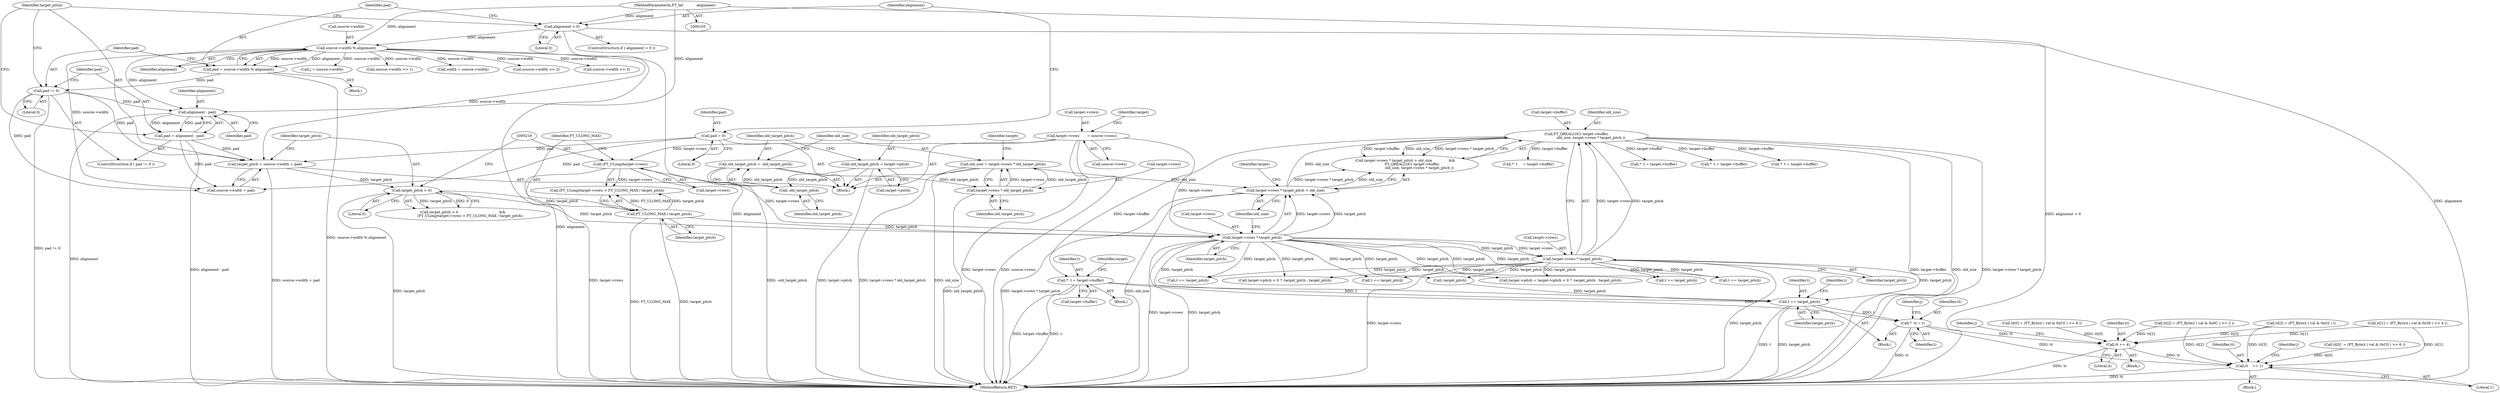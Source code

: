 digraph "0_savannah_b3500af717010137046ec4076d1e1c0641e33727@pointer" {
"1000548" [label="(Call,*  t = target->buffer)"];
"1000238" [label="(Call,FT_QREALLOC( target->buffer,\n                          old_size, target->rows * target_pitch ))"];
"1000231" [label="(Call,target->rows * target_pitch > old_size)"];
"1000232" [label="(Call,target->rows * target_pitch)"];
"1000167" [label="(Call,target->rows       = source->rows)"];
"1000218" [label="(Call,(FT_ULong)target->rows)"];
"1000223" [label="(Call,FT_ULONG_MAX / target_pitch)"];
"1000214" [label="(Call,target_pitch > 0)"];
"1000205" [label="(Call,target_pitch = source->width + pad)"];
"1000191" [label="(Call,source->width % alignment)"];
"1000185" [label="(Call,alignment > 0)"];
"1000109" [label="(MethodParameterIn,FT_Int            alignment)"];
"1000181" [label="(Call,pad = 0)"];
"1000200" [label="(Call,pad = alignment - pad)"];
"1000202" [label="(Call,alignment - pad)"];
"1000197" [label="(Call,pad != 0)"];
"1000189" [label="(Call,pad = source->width % alignment)"];
"1000155" [label="(Call,old_size = target->rows * old_target_pitch)"];
"1000157" [label="(Call,target->rows * old_target_pitch)"];
"1000151" [label="(Call,old_target_pitch = -old_target_pitch)"];
"1000153" [label="(Call,-old_target_pitch)"];
"1000146" [label="(Call,old_target_pitch = target->pitch)"];
"1000243" [label="(Call,target->rows * target_pitch)"];
"1000576" [label="(Call,*  tt = t)"];
"1000645" [label="(Call,tt += 4)"];
"1000687" [label="(Call,tt    += 1)"];
"1000693" [label="(Call,t += target_pitch)"];
"1000205" [label="(Call,target_pitch = source->width + pad)"];
"1000142" [label="(Block,)"];
"1000592" [label="(Identifier,j)"];
"1000148" [label="(Call,target->pitch)"];
"1000600" [label="(Call,tt[0] = (FT_Byte)( ( val & 0xC0 ) >> 6 ))"];
"1000195" [label="(Identifier,alignment)"];
"1000570" [label="(Block,)"];
"1000217" [label="(Call,(FT_ULong)target->rows > FT_ULONG_MAX / target_pitch)"];
"1000673" [label="(Call,tt[0]  = (FT_Byte)( ( val & 0xC0 ) >> 6 ))"];
"1000185" [label="(Call,alignment > 0)"];
"1000556" [label="(Identifier,target)"];
"1000155" [label="(Call,old_size = target->rows * old_target_pitch)"];
"1000878" [label="(Call,t += target_pitch)"];
"1000593" [label="(Block,)"];
"1000218" [label="(Call,(FT_ULong)target->rows)"];
"1000819" [label="(Call,*  t = target->buffer)"];
"1000152" [label="(Identifier,old_target_pitch)"];
"1000569" [label="(Identifier,i)"];
"1000687" [label="(Call,tt    += 1)"];
"1000240" [label="(Identifier,target)"];
"1000161" [label="(Identifier,old_target_pitch)"];
"1000535" [label="(Call,t += target_pitch)"];
"1000186" [label="(Identifier,alignment)"];
"1000646" [label="(Identifier,tt)"];
"1000204" [label="(Identifier,pad)"];
"1000207" [label="(Call,source->width + pad)"];
"1000852" [label="(Call,j = source->width)"];
"1000191" [label="(Call,source->width % alignment)"];
"1000147" [label="(Identifier,old_target_pitch)"];
"1000167" [label="(Call,target->rows       = source->rows)"];
"1000157" [label="(Call,target->rows * old_target_pitch)"];
"1000741" [label="(Call,source->width >> 1)"];
"1000154" [label="(Identifier,old_target_pitch)"];
"1000254" [label="(Call,target->pitch < 0 ? -target_pitch : target_pitch)"];
"1000190" [label="(Identifier,pad)"];
"1000548" [label="(Call,*  t = target->buffer)"];
"1000550" [label="(Call,target->buffer)"];
"1000647" [label="(Literal,4)"];
"1000176" [label="(Identifier,target)"];
"1000182" [label="(Identifier,pad)"];
"1000633" [label="(Call,tt[3] = (FT_Byte)( ( val & 0x03 ) ))"];
"1000689" [label="(Literal,1)"];
"1000203" [label="(Identifier,alignment)"];
"1000296" [label="(Call,*  t = target->buffer)"];
"1000236" [label="(Identifier,target_pitch)"];
"1000171" [label="(Call,source->rows)"];
"1000225" [label="(Identifier,target_pitch)"];
"1000493" [label="(Call,width = source->width)"];
"1000622" [label="(Call,tt[2] = (FT_Byte)( ( val & 0x0C ) >> 2 ))"];
"1000187" [label="(Literal,0)"];
"1000200" [label="(Call,pad = alignment - pad)"];
"1000578" [label="(Identifier,t)"];
"1000806" [label="(Call,t += target_pitch)"];
"1000153" [label="(Call,-old_target_pitch)"];
"1000250" [label="(Call,target->pitch = target->pitch < 0 ? -target_pitch : target_pitch)"];
"1000164" [label="(Identifier,target)"];
"1000232" [label="(Call,target->rows * target_pitch)"];
"1000238" [label="(Call,FT_QREALLOC( target->buffer,\n                          old_size, target->rows * target_pitch ))"];
"1000199" [label="(Literal,0)"];
"1000146" [label="(Call,old_target_pitch = target->pitch)"];
"1000695" [label="(Identifier,target_pitch)"];
"1000694" [label="(Identifier,t)"];
"1000706" [label="(Call,*  t = target->buffer)"];
"1000688" [label="(Identifier,tt)"];
"1000188" [label="(Block,)"];
"1000197" [label="(Call,pad != 0)"];
"1000168" [label="(Call,target->rows)"];
"1000693" [label="(Call,t += target_pitch)"];
"1000577" [label="(Identifier,tt)"];
"1000233" [label="(Call,target->rows)"];
"1000206" [label="(Identifier,target_pitch)"];
"1000237" [label="(Identifier,old_size)"];
"1000583" [label="(Call,source->width >> 2)"];
"1000192" [label="(Call,source->width)"];
"1000549" [label="(Identifier,t)"];
"1000181" [label="(Call,pad = 0)"];
"1000244" [label="(Call,target->rows)"];
"1000243" [label="(Call,target->rows * target_pitch)"];
"1000215" [label="(Identifier,target_pitch)"];
"1000231" [label="(Call,target->rows * target_pitch > old_size)"];
"1000198" [label="(Identifier,pad)"];
"1000230" [label="(Call,target->rows * target_pitch > old_size               &&\n             FT_QREALLOC( target->buffer,\n                          old_size, target->rows * target_pitch ))"];
"1000158" [label="(Call,target->rows)"];
"1000645" [label="(Call,tt += 4)"];
"1000214" [label="(Call,target_pitch > 0)"];
"1000672" [label="(Block,)"];
"1000331" [label="(Call,source->width >> 3)"];
"1000220" [label="(Call,target->rows)"];
"1000201" [label="(Identifier,pad)"];
"1000189" [label="(Call,pad = source->width % alignment)"];
"1000260" [label="(Call,-target_pitch)"];
"1000671" [label="(Identifier,j)"];
"1000109" [label="(MethodParameterIn,FT_Int            alignment)"];
"1000196" [label="(ControlStructure,if ( pad != 0 ))"];
"1000216" [label="(Literal,0)"];
"1000224" [label="(Identifier,FT_ULONG_MAX)"];
"1000202" [label="(Call,alignment - pad)"];
"1000239" [label="(Call,target->buffer)"];
"1000213" [label="(Call,target_pitch > 0                                     &&\n             (FT_ULong)target->rows > FT_ULONG_MAX / target_pitch)"];
"1000151" [label="(Call,old_target_pitch = -old_target_pitch)"];
"1000885" [label="(MethodReturn,RET)"];
"1000242" [label="(Identifier,old_size)"];
"1000540" [label="(Block,)"];
"1000505" [label="(Call,*  t     = target->buffer)"];
"1000156" [label="(Identifier,old_size)"];
"1000247" [label="(Identifier,target_pitch)"];
"1000184" [label="(ControlStructure,if ( alignment > 0 ))"];
"1000223" [label="(Call,FT_ULONG_MAX / target_pitch)"];
"1000576" [label="(Call,*  tt = t)"];
"1000484" [label="(Call,t += target_pitch)"];
"1000611" [label="(Call,tt[1] = (FT_Byte)( ( val & 0x30 ) >> 4 ))"];
"1000183" [label="(Literal,0)"];
"1000582" [label="(Identifier,j)"];
"1000548" -> "1000540"  [label="AST: "];
"1000548" -> "1000550"  [label="CFG: "];
"1000549" -> "1000548"  [label="AST: "];
"1000550" -> "1000548"  [label="AST: "];
"1000556" -> "1000548"  [label="CFG: "];
"1000548" -> "1000885"  [label="DDG: target->buffer"];
"1000548" -> "1000885"  [label="DDG: t"];
"1000238" -> "1000548"  [label="DDG: target->buffer"];
"1000548" -> "1000576"  [label="DDG: t"];
"1000548" -> "1000693"  [label="DDG: t"];
"1000238" -> "1000230"  [label="AST: "];
"1000238" -> "1000243"  [label="CFG: "];
"1000239" -> "1000238"  [label="AST: "];
"1000242" -> "1000238"  [label="AST: "];
"1000243" -> "1000238"  [label="AST: "];
"1000230" -> "1000238"  [label="CFG: "];
"1000238" -> "1000885"  [label="DDG: target->buffer"];
"1000238" -> "1000885"  [label="DDG: old_size"];
"1000238" -> "1000885"  [label="DDG: target->rows * target_pitch"];
"1000238" -> "1000230"  [label="DDG: target->buffer"];
"1000238" -> "1000230"  [label="DDG: old_size"];
"1000238" -> "1000230"  [label="DDG: target->rows * target_pitch"];
"1000231" -> "1000238"  [label="DDG: old_size"];
"1000243" -> "1000238"  [label="DDG: target->rows"];
"1000243" -> "1000238"  [label="DDG: target_pitch"];
"1000238" -> "1000296"  [label="DDG: target->buffer"];
"1000238" -> "1000505"  [label="DDG: target->buffer"];
"1000238" -> "1000706"  [label="DDG: target->buffer"];
"1000238" -> "1000819"  [label="DDG: target->buffer"];
"1000231" -> "1000230"  [label="AST: "];
"1000231" -> "1000237"  [label="CFG: "];
"1000232" -> "1000231"  [label="AST: "];
"1000237" -> "1000231"  [label="AST: "];
"1000240" -> "1000231"  [label="CFG: "];
"1000230" -> "1000231"  [label="CFG: "];
"1000231" -> "1000885"  [label="DDG: old_size"];
"1000231" -> "1000885"  [label="DDG: target->rows * target_pitch"];
"1000231" -> "1000230"  [label="DDG: target->rows * target_pitch"];
"1000231" -> "1000230"  [label="DDG: old_size"];
"1000232" -> "1000231"  [label="DDG: target->rows"];
"1000232" -> "1000231"  [label="DDG: target_pitch"];
"1000155" -> "1000231"  [label="DDG: old_size"];
"1000232" -> "1000236"  [label="CFG: "];
"1000233" -> "1000232"  [label="AST: "];
"1000236" -> "1000232"  [label="AST: "];
"1000237" -> "1000232"  [label="CFG: "];
"1000232" -> "1000885"  [label="DDG: target_pitch"];
"1000232" -> "1000885"  [label="DDG: target->rows"];
"1000167" -> "1000232"  [label="DDG: target->rows"];
"1000218" -> "1000232"  [label="DDG: target->rows"];
"1000223" -> "1000232"  [label="DDG: target_pitch"];
"1000214" -> "1000232"  [label="DDG: target_pitch"];
"1000232" -> "1000243"  [label="DDG: target->rows"];
"1000232" -> "1000243"  [label="DDG: target_pitch"];
"1000232" -> "1000250"  [label="DDG: target_pitch"];
"1000232" -> "1000260"  [label="DDG: target_pitch"];
"1000232" -> "1000254"  [label="DDG: target_pitch"];
"1000232" -> "1000484"  [label="DDG: target_pitch"];
"1000232" -> "1000535"  [label="DDG: target_pitch"];
"1000232" -> "1000693"  [label="DDG: target_pitch"];
"1000232" -> "1000806"  [label="DDG: target_pitch"];
"1000232" -> "1000878"  [label="DDG: target_pitch"];
"1000167" -> "1000142"  [label="AST: "];
"1000167" -> "1000171"  [label="CFG: "];
"1000168" -> "1000167"  [label="AST: "];
"1000171" -> "1000167"  [label="AST: "];
"1000176" -> "1000167"  [label="CFG: "];
"1000167" -> "1000885"  [label="DDG: target->rows"];
"1000167" -> "1000885"  [label="DDG: source->rows"];
"1000167" -> "1000218"  [label="DDG: target->rows"];
"1000218" -> "1000217"  [label="AST: "];
"1000218" -> "1000220"  [label="CFG: "];
"1000219" -> "1000218"  [label="AST: "];
"1000220" -> "1000218"  [label="AST: "];
"1000224" -> "1000218"  [label="CFG: "];
"1000218" -> "1000885"  [label="DDG: target->rows"];
"1000218" -> "1000217"  [label="DDG: target->rows"];
"1000223" -> "1000217"  [label="AST: "];
"1000223" -> "1000225"  [label="CFG: "];
"1000224" -> "1000223"  [label="AST: "];
"1000225" -> "1000223"  [label="AST: "];
"1000217" -> "1000223"  [label="CFG: "];
"1000223" -> "1000885"  [label="DDG: target_pitch"];
"1000223" -> "1000885"  [label="DDG: FT_ULONG_MAX"];
"1000223" -> "1000217"  [label="DDG: FT_ULONG_MAX"];
"1000223" -> "1000217"  [label="DDG: target_pitch"];
"1000214" -> "1000223"  [label="DDG: target_pitch"];
"1000214" -> "1000213"  [label="AST: "];
"1000214" -> "1000216"  [label="CFG: "];
"1000215" -> "1000214"  [label="AST: "];
"1000216" -> "1000214"  [label="AST: "];
"1000219" -> "1000214"  [label="CFG: "];
"1000213" -> "1000214"  [label="CFG: "];
"1000214" -> "1000885"  [label="DDG: target_pitch"];
"1000214" -> "1000213"  [label="DDG: target_pitch"];
"1000214" -> "1000213"  [label="DDG: 0"];
"1000205" -> "1000214"  [label="DDG: target_pitch"];
"1000205" -> "1000142"  [label="AST: "];
"1000205" -> "1000207"  [label="CFG: "];
"1000206" -> "1000205"  [label="AST: "];
"1000207" -> "1000205"  [label="AST: "];
"1000215" -> "1000205"  [label="CFG: "];
"1000205" -> "1000885"  [label="DDG: source->width + pad"];
"1000191" -> "1000205"  [label="DDG: source->width"];
"1000181" -> "1000205"  [label="DDG: pad"];
"1000200" -> "1000205"  [label="DDG: pad"];
"1000197" -> "1000205"  [label="DDG: pad"];
"1000191" -> "1000189"  [label="AST: "];
"1000191" -> "1000195"  [label="CFG: "];
"1000192" -> "1000191"  [label="AST: "];
"1000195" -> "1000191"  [label="AST: "];
"1000189" -> "1000191"  [label="CFG: "];
"1000191" -> "1000885"  [label="DDG: alignment"];
"1000191" -> "1000189"  [label="DDG: source->width"];
"1000191" -> "1000189"  [label="DDG: alignment"];
"1000185" -> "1000191"  [label="DDG: alignment"];
"1000109" -> "1000191"  [label="DDG: alignment"];
"1000191" -> "1000202"  [label="DDG: alignment"];
"1000191" -> "1000207"  [label="DDG: source->width"];
"1000191" -> "1000331"  [label="DDG: source->width"];
"1000191" -> "1000493"  [label="DDG: source->width"];
"1000191" -> "1000583"  [label="DDG: source->width"];
"1000191" -> "1000741"  [label="DDG: source->width"];
"1000191" -> "1000852"  [label="DDG: source->width"];
"1000185" -> "1000184"  [label="AST: "];
"1000185" -> "1000187"  [label="CFG: "];
"1000186" -> "1000185"  [label="AST: "];
"1000187" -> "1000185"  [label="AST: "];
"1000190" -> "1000185"  [label="CFG: "];
"1000206" -> "1000185"  [label="CFG: "];
"1000185" -> "1000885"  [label="DDG: alignment"];
"1000185" -> "1000885"  [label="DDG: alignment > 0"];
"1000109" -> "1000185"  [label="DDG: alignment"];
"1000109" -> "1000105"  [label="AST: "];
"1000109" -> "1000885"  [label="DDG: alignment"];
"1000109" -> "1000202"  [label="DDG: alignment"];
"1000181" -> "1000142"  [label="AST: "];
"1000181" -> "1000183"  [label="CFG: "];
"1000182" -> "1000181"  [label="AST: "];
"1000183" -> "1000181"  [label="AST: "];
"1000186" -> "1000181"  [label="CFG: "];
"1000181" -> "1000207"  [label="DDG: pad"];
"1000200" -> "1000196"  [label="AST: "];
"1000200" -> "1000202"  [label="CFG: "];
"1000201" -> "1000200"  [label="AST: "];
"1000202" -> "1000200"  [label="AST: "];
"1000206" -> "1000200"  [label="CFG: "];
"1000200" -> "1000885"  [label="DDG: alignment - pad"];
"1000202" -> "1000200"  [label="DDG: alignment"];
"1000202" -> "1000200"  [label="DDG: pad"];
"1000200" -> "1000207"  [label="DDG: pad"];
"1000202" -> "1000204"  [label="CFG: "];
"1000203" -> "1000202"  [label="AST: "];
"1000204" -> "1000202"  [label="AST: "];
"1000202" -> "1000885"  [label="DDG: alignment"];
"1000197" -> "1000202"  [label="DDG: pad"];
"1000197" -> "1000196"  [label="AST: "];
"1000197" -> "1000199"  [label="CFG: "];
"1000198" -> "1000197"  [label="AST: "];
"1000199" -> "1000197"  [label="AST: "];
"1000201" -> "1000197"  [label="CFG: "];
"1000206" -> "1000197"  [label="CFG: "];
"1000197" -> "1000885"  [label="DDG: pad != 0"];
"1000189" -> "1000197"  [label="DDG: pad"];
"1000197" -> "1000207"  [label="DDG: pad"];
"1000189" -> "1000188"  [label="AST: "];
"1000190" -> "1000189"  [label="AST: "];
"1000198" -> "1000189"  [label="CFG: "];
"1000189" -> "1000885"  [label="DDG: source->width % alignment"];
"1000155" -> "1000142"  [label="AST: "];
"1000155" -> "1000157"  [label="CFG: "];
"1000156" -> "1000155"  [label="AST: "];
"1000157" -> "1000155"  [label="AST: "];
"1000164" -> "1000155"  [label="CFG: "];
"1000155" -> "1000885"  [label="DDG: target->rows * old_target_pitch"];
"1000155" -> "1000885"  [label="DDG: old_size"];
"1000157" -> "1000155"  [label="DDG: target->rows"];
"1000157" -> "1000155"  [label="DDG: old_target_pitch"];
"1000157" -> "1000161"  [label="CFG: "];
"1000158" -> "1000157"  [label="AST: "];
"1000161" -> "1000157"  [label="AST: "];
"1000157" -> "1000885"  [label="DDG: old_target_pitch"];
"1000151" -> "1000157"  [label="DDG: old_target_pitch"];
"1000151" -> "1000142"  [label="AST: "];
"1000151" -> "1000153"  [label="CFG: "];
"1000152" -> "1000151"  [label="AST: "];
"1000153" -> "1000151"  [label="AST: "];
"1000156" -> "1000151"  [label="CFG: "];
"1000151" -> "1000885"  [label="DDG: -old_target_pitch"];
"1000153" -> "1000151"  [label="DDG: old_target_pitch"];
"1000153" -> "1000154"  [label="CFG: "];
"1000154" -> "1000153"  [label="AST: "];
"1000146" -> "1000153"  [label="DDG: old_target_pitch"];
"1000146" -> "1000142"  [label="AST: "];
"1000146" -> "1000148"  [label="CFG: "];
"1000147" -> "1000146"  [label="AST: "];
"1000148" -> "1000146"  [label="AST: "];
"1000152" -> "1000146"  [label="CFG: "];
"1000146" -> "1000885"  [label="DDG: target->pitch"];
"1000243" -> "1000247"  [label="CFG: "];
"1000244" -> "1000243"  [label="AST: "];
"1000247" -> "1000243"  [label="AST: "];
"1000243" -> "1000885"  [label="DDG: target->rows"];
"1000243" -> "1000885"  [label="DDG: target_pitch"];
"1000243" -> "1000250"  [label="DDG: target_pitch"];
"1000243" -> "1000260"  [label="DDG: target_pitch"];
"1000243" -> "1000254"  [label="DDG: target_pitch"];
"1000243" -> "1000484"  [label="DDG: target_pitch"];
"1000243" -> "1000535"  [label="DDG: target_pitch"];
"1000243" -> "1000693"  [label="DDG: target_pitch"];
"1000243" -> "1000806"  [label="DDG: target_pitch"];
"1000243" -> "1000878"  [label="DDG: target_pitch"];
"1000576" -> "1000570"  [label="AST: "];
"1000576" -> "1000578"  [label="CFG: "];
"1000577" -> "1000576"  [label="AST: "];
"1000578" -> "1000576"  [label="AST: "];
"1000582" -> "1000576"  [label="CFG: "];
"1000576" -> "1000885"  [label="DDG: tt"];
"1000693" -> "1000576"  [label="DDG: t"];
"1000576" -> "1000645"  [label="DDG: tt"];
"1000576" -> "1000687"  [label="DDG: tt"];
"1000645" -> "1000593"  [label="AST: "];
"1000645" -> "1000647"  [label="CFG: "];
"1000646" -> "1000645"  [label="AST: "];
"1000647" -> "1000645"  [label="AST: "];
"1000592" -> "1000645"  [label="CFG: "];
"1000645" -> "1000885"  [label="DDG: tt"];
"1000622" -> "1000645"  [label="DDG: tt[2]"];
"1000633" -> "1000645"  [label="DDG: tt[3]"];
"1000611" -> "1000645"  [label="DDG: tt[1]"];
"1000600" -> "1000645"  [label="DDG: tt[0]"];
"1000645" -> "1000687"  [label="DDG: tt"];
"1000687" -> "1000672"  [label="AST: "];
"1000687" -> "1000689"  [label="CFG: "];
"1000688" -> "1000687"  [label="AST: "];
"1000689" -> "1000687"  [label="AST: "];
"1000671" -> "1000687"  [label="CFG: "];
"1000687" -> "1000885"  [label="DDG: tt"];
"1000622" -> "1000687"  [label="DDG: tt[2]"];
"1000673" -> "1000687"  [label="DDG: tt[0]"];
"1000633" -> "1000687"  [label="DDG: tt[3]"];
"1000611" -> "1000687"  [label="DDG: tt[1]"];
"1000693" -> "1000570"  [label="AST: "];
"1000693" -> "1000695"  [label="CFG: "];
"1000694" -> "1000693"  [label="AST: "];
"1000695" -> "1000693"  [label="AST: "];
"1000569" -> "1000693"  [label="CFG: "];
"1000693" -> "1000885"  [label="DDG: target_pitch"];
"1000693" -> "1000885"  [label="DDG: t"];
"1000260" -> "1000693"  [label="DDG: target_pitch"];
}
